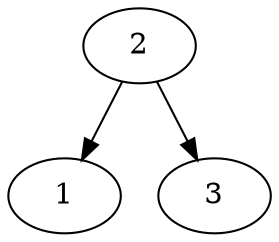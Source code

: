 digraph G {
	2;
	1;
	3;

	2 -> 1 [village=Hamburg; name=Rose_Way; heightLimit=3; weight=10; primaryType=mainStreet; secondaryType=none;];
	2 -> 3 [village=Hamburg; name=Rose_WayTwo; heightLimit=3; weight=10; primaryType=mainStreet; secondaryType=none;];

}